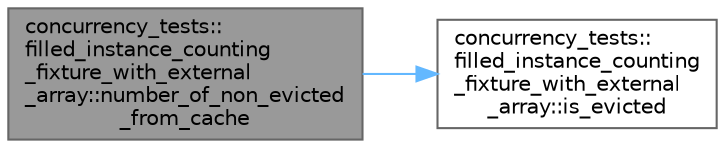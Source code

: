 digraph "concurrency_tests::filled_instance_counting_fixture_with_external_array::number_of_non_evicted_from_cache"
{
 // LATEX_PDF_SIZE
  bgcolor="transparent";
  edge [fontname=Helvetica,fontsize=10,labelfontname=Helvetica,labelfontsize=10];
  node [fontname=Helvetica,fontsize=10,shape=box,height=0.2,width=0.4];
  rankdir="LR";
  Node1 [id="Node000001",label="concurrency_tests::\lfilled_instance_counting\l_fixture_with_external\l_array::number_of_non_evicted\l_from_cache",height=0.2,width=0.4,color="gray40", fillcolor="grey60", style="filled", fontcolor="black",tooltip=" "];
  Node1 -> Node2 [id="edge1_Node000001_Node000002",color="steelblue1",style="solid",tooltip=" "];
  Node2 [id="Node000002",label="concurrency_tests::\lfilled_instance_counting\l_fixture_with_external\l_array::is_evicted",height=0.2,width=0.4,color="grey40", fillcolor="white", style="filled",URL="$structconcurrency__tests_1_1filled__instance__counting__fixture__with__external__array.html#a83fc2a32274f3ebe04a01d07371788b8",tooltip=" "];
}

